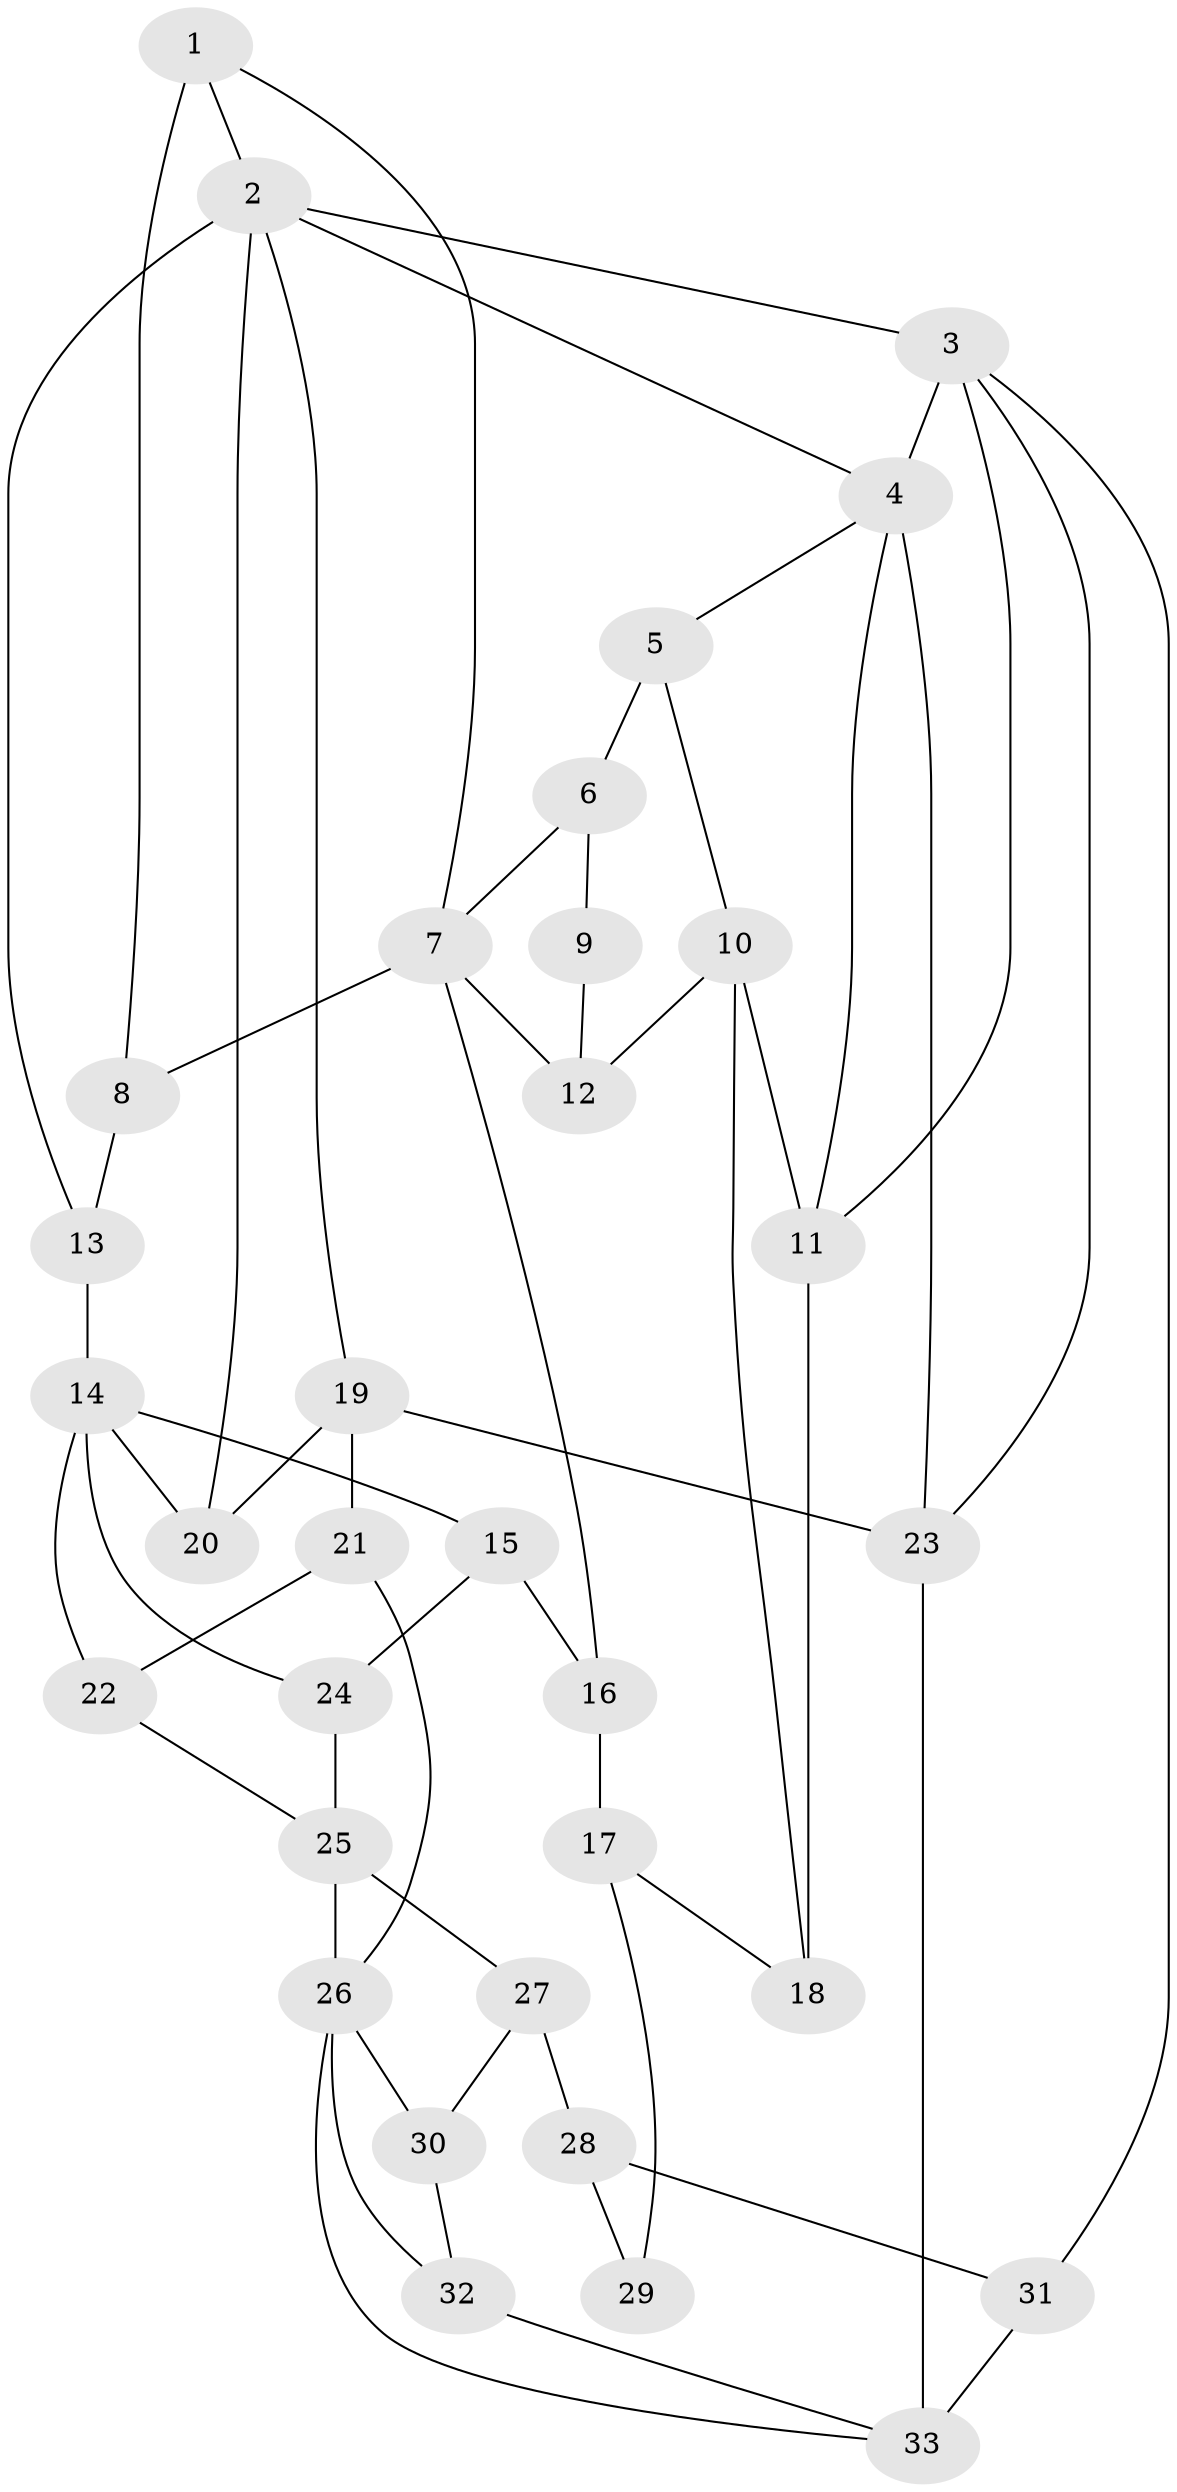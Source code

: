// original degree distribution, {3: 0.019230769230769232, 5: 0.5384615384615384, 4: 0.23076923076923078, 6: 0.21153846153846154}
// Generated by graph-tools (version 1.1) at 2025/54/03/04/25 22:54:42]
// undirected, 33 vertices, 58 edges
graph export_dot {
  node [color=gray90,style=filled];
  1;
  2;
  3;
  4;
  5;
  6;
  7;
  8;
  9;
  10;
  11;
  12;
  13;
  14;
  15;
  16;
  17;
  18;
  19;
  20;
  21;
  22;
  23;
  24;
  25;
  26;
  27;
  28;
  29;
  30;
  31;
  32;
  33;
  1 -- 2 [weight=1.0];
  1 -- 7 [weight=1.0];
  1 -- 8 [weight=2.0];
  2 -- 3 [weight=1.0];
  2 -- 4 [weight=1.0];
  2 -- 13 [weight=1.0];
  2 -- 19 [weight=1.0];
  2 -- 20 [weight=1.0];
  3 -- 4 [weight=3.0];
  3 -- 11 [weight=1.0];
  3 -- 23 [weight=1.0];
  3 -- 31 [weight=2.0];
  4 -- 5 [weight=1.0];
  4 -- 11 [weight=1.0];
  4 -- 23 [weight=1.0];
  5 -- 6 [weight=2.0];
  5 -- 10 [weight=1.0];
  6 -- 7 [weight=1.0];
  6 -- 9 [weight=2.0];
  7 -- 8 [weight=2.0];
  7 -- 12 [weight=1.0];
  7 -- 16 [weight=1.0];
  8 -- 13 [weight=1.0];
  9 -- 12 [weight=1.0];
  10 -- 11 [weight=1.0];
  10 -- 12 [weight=2.0];
  10 -- 18 [weight=1.0];
  11 -- 18 [weight=3.0];
  13 -- 14 [weight=1.0];
  14 -- 15 [weight=1.0];
  14 -- 20 [weight=1.0];
  14 -- 22 [weight=2.0];
  14 -- 24 [weight=1.0];
  15 -- 16 [weight=2.0];
  15 -- 24 [weight=3.0];
  16 -- 17 [weight=2.0];
  17 -- 18 [weight=2.0];
  17 -- 29 [weight=2.0];
  19 -- 20 [weight=2.0];
  19 -- 21 [weight=2.0];
  19 -- 23 [weight=1.0];
  21 -- 22 [weight=1.0];
  21 -- 26 [weight=1.0];
  22 -- 25 [weight=1.0];
  23 -- 33 [weight=2.0];
  24 -- 25 [weight=2.0];
  25 -- 26 [weight=1.0];
  25 -- 27 [weight=1.0];
  26 -- 30 [weight=1.0];
  26 -- 32 [weight=1.0];
  26 -- 33 [weight=1.0];
  27 -- 28 [weight=2.0];
  27 -- 30 [weight=1.0];
  28 -- 29 [weight=2.0];
  28 -- 31 [weight=2.0];
  30 -- 32 [weight=1.0];
  31 -- 33 [weight=2.0];
  32 -- 33 [weight=2.0];
}
